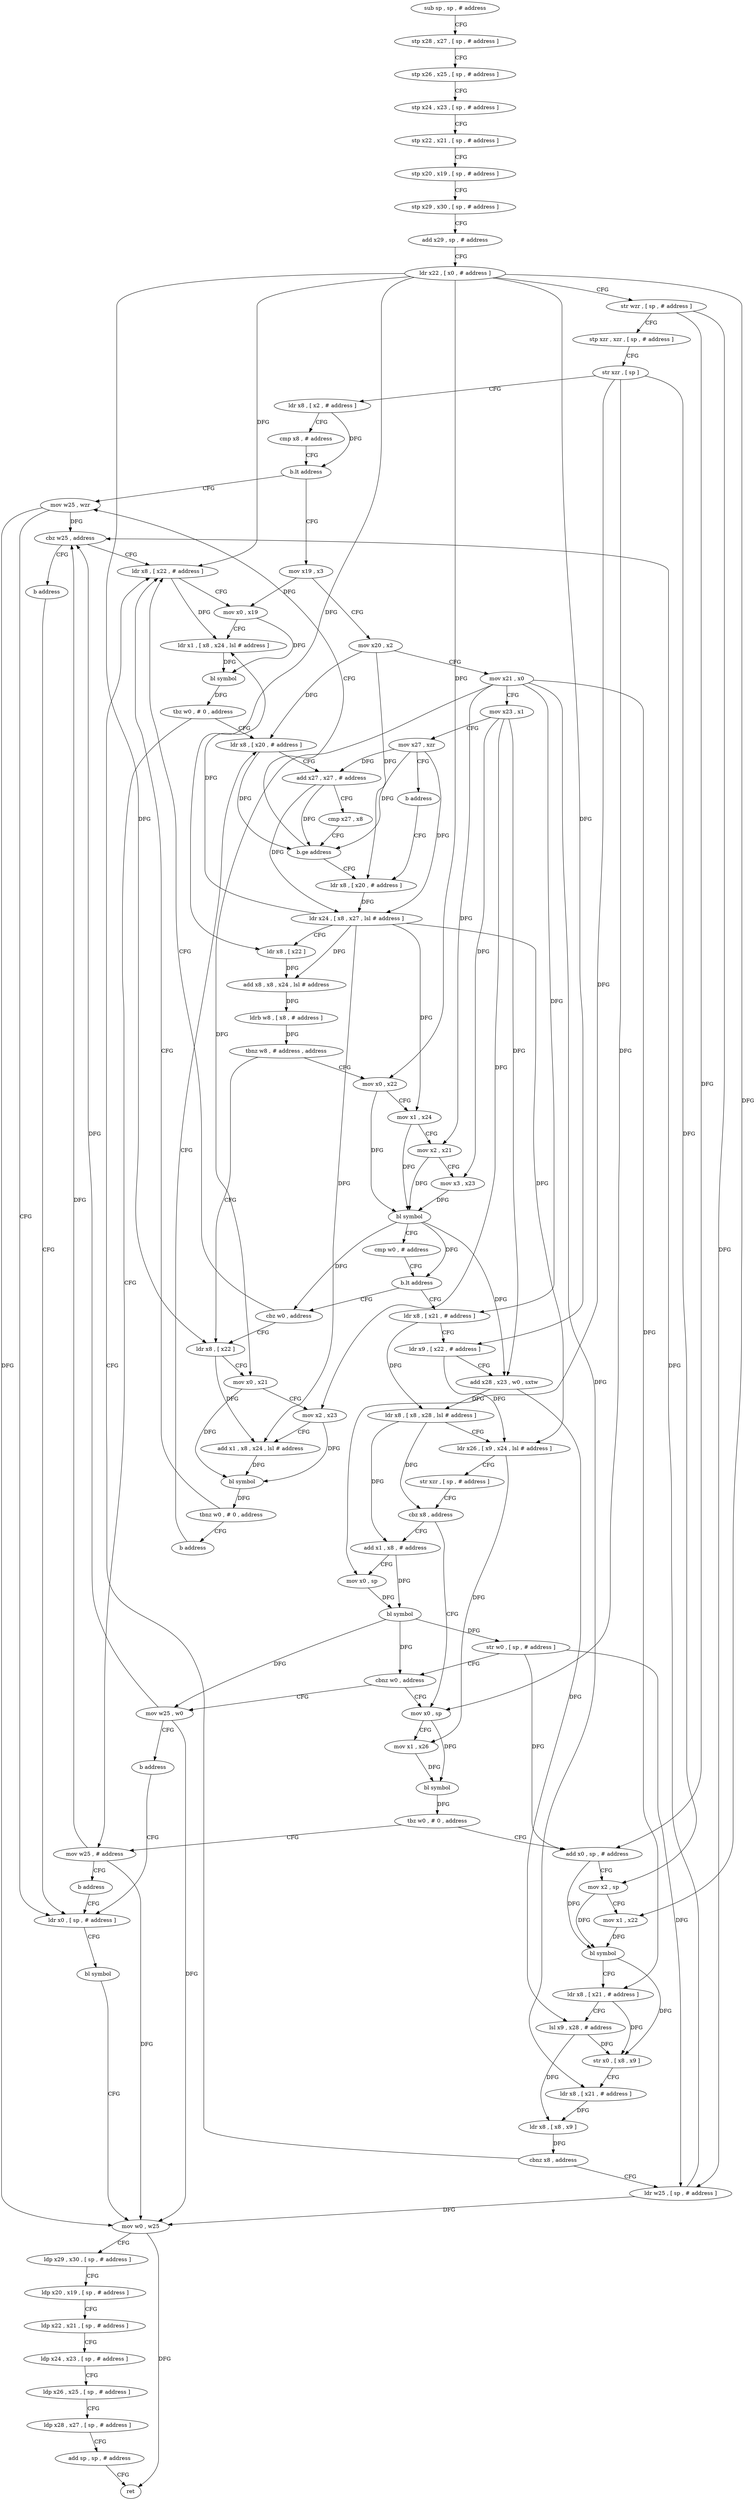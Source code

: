digraph "func" {
"4253656" [label = "sub sp , sp , # address" ]
"4253660" [label = "stp x28 , x27 , [ sp , # address ]" ]
"4253664" [label = "stp x26 , x25 , [ sp , # address ]" ]
"4253668" [label = "stp x24 , x23 , [ sp , # address ]" ]
"4253672" [label = "stp x22 , x21 , [ sp , # address ]" ]
"4253676" [label = "stp x20 , x19 , [ sp , # address ]" ]
"4253680" [label = "stp x29 , x30 , [ sp , # address ]" ]
"4253684" [label = "add x29 , sp , # address" ]
"4253688" [label = "ldr x22 , [ x0 , # address ]" ]
"4253692" [label = "str wzr , [ sp , # address ]" ]
"4253696" [label = "stp xzr , xzr , [ sp , # address ]" ]
"4253700" [label = "str xzr , [ sp ]" ]
"4253704" [label = "ldr x8 , [ x2 , # address ]" ]
"4253708" [label = "cmp x8 , # address" ]
"4253712" [label = "b.lt address" ]
"4253976" [label = "mov w25 , wzr" ]
"4253716" [label = "mov x19 , x3" ]
"4253980" [label = "ldr x0 , [ sp , # address ]" ]
"4253720" [label = "mov x20 , x2" ]
"4253724" [label = "mov x21 , x0" ]
"4253728" [label = "mov x23 , x1" ]
"4253732" [label = "mov x27 , xzr" ]
"4253736" [label = "b address" ]
"4253780" [label = "ldr x8 , [ x20 , # address ]" ]
"4253784" [label = "ldr x24 , [ x8 , x27 , lsl # address ]" ]
"4253788" [label = "ldr x8 , [ x22 ]" ]
"4253792" [label = "add x8 , x8 , x24 , lsl # address" ]
"4253796" [label = "ldrb w8 , [ x8 , # address ]" ]
"4253800" [label = "tbnz w8 , # address , address" ]
"4253832" [label = "mov x0 , x22" ]
"4253804" [label = "ldr x8 , [ x22 ]" ]
"4253836" [label = "mov x1 , x24" ]
"4253840" [label = "mov x2 , x21" ]
"4253844" [label = "mov x3 , x23" ]
"4253848" [label = "bl symbol" ]
"4253852" [label = "cmp w0 , # address" ]
"4253856" [label = "b.lt address" ]
"4253740" [label = "cbz w0 , address" ]
"4253860" [label = "ldr x8 , [ x21 , # address ]" ]
"4253808" [label = "mov x0 , x21" ]
"4253812" [label = "mov x2 , x23" ]
"4253816" [label = "add x1 , x8 , x24 , lsl # address" ]
"4253820" [label = "bl symbol" ]
"4253824" [label = "tbnz w0 , # 0 , address" ]
"4253744" [label = "ldr x8 , [ x22 , # address ]" ]
"4253828" [label = "b address" ]
"4253864" [label = "ldr x9 , [ x22 , # address ]" ]
"4253868" [label = "add x28 , x23 , w0 , sxtw" ]
"4253872" [label = "ldr x8 , [ x8 , x28 , lsl # address ]" ]
"4253876" [label = "ldr x26 , [ x9 , x24 , lsl # address ]" ]
"4253880" [label = "str xzr , [ sp , # address ]" ]
"4253884" [label = "cbz x8 , address" ]
"4253908" [label = "mov x0 , sp" ]
"4253888" [label = "add x1 , x8 , # address" ]
"4253748" [label = "mov x0 , x19" ]
"4253752" [label = "ldr x1 , [ x8 , x24 , lsl # address ]" ]
"4253756" [label = "bl symbol" ]
"4253760" [label = "tbz w0 , # 0 , address" ]
"4254024" [label = "mov w25 , # address" ]
"4253764" [label = "ldr x8 , [ x20 , # address ]" ]
"4253912" [label = "mov x1 , x26" ]
"4253916" [label = "bl symbol" ]
"4253920" [label = "tbz w0 , # 0 , address" ]
"4253924" [label = "add x0 , sp , # address" ]
"4253892" [label = "mov x0 , sp" ]
"4253896" [label = "bl symbol" ]
"4253900" [label = "str w0 , [ sp , # address ]" ]
"4253904" [label = "cbnz w0 , address" ]
"4254032" [label = "mov w25 , w0" ]
"4254028" [label = "b address" ]
"4253768" [label = "add x27 , x27 , # address" ]
"4253772" [label = "cmp x27 , x8" ]
"4253776" [label = "b.ge address" ]
"4253928" [label = "mov x2 , sp" ]
"4253932" [label = "mov x1 , x22" ]
"4253936" [label = "bl symbol" ]
"4253940" [label = "ldr x8 , [ x21 , # address ]" ]
"4253944" [label = "lsl x9 , x28 , # address" ]
"4253948" [label = "str x0 , [ x8 , x9 ]" ]
"4253952" [label = "ldr x8 , [ x21 , # address ]" ]
"4253956" [label = "ldr x8 , [ x8 , x9 ]" ]
"4253960" [label = "cbnz x8 , address" ]
"4253964" [label = "ldr w25 , [ sp , # address ]" ]
"4254036" [label = "b address" ]
"4253984" [label = "bl symbol" ]
"4253988" [label = "mov w0 , w25" ]
"4253992" [label = "ldp x29 , x30 , [ sp , # address ]" ]
"4253996" [label = "ldp x20 , x19 , [ sp , # address ]" ]
"4254000" [label = "ldp x22 , x21 , [ sp , # address ]" ]
"4254004" [label = "ldp x24 , x23 , [ sp , # address ]" ]
"4254008" [label = "ldp x26 , x25 , [ sp , # address ]" ]
"4254012" [label = "ldp x28 , x27 , [ sp , # address ]" ]
"4254016" [label = "add sp , sp , # address" ]
"4254020" [label = "ret" ]
"4253968" [label = "cbz w25 , address" ]
"4253972" [label = "b address" ]
"4253656" -> "4253660" [ label = "CFG" ]
"4253660" -> "4253664" [ label = "CFG" ]
"4253664" -> "4253668" [ label = "CFG" ]
"4253668" -> "4253672" [ label = "CFG" ]
"4253672" -> "4253676" [ label = "CFG" ]
"4253676" -> "4253680" [ label = "CFG" ]
"4253680" -> "4253684" [ label = "CFG" ]
"4253684" -> "4253688" [ label = "CFG" ]
"4253688" -> "4253692" [ label = "CFG" ]
"4253688" -> "4253788" [ label = "DFG" ]
"4253688" -> "4253832" [ label = "DFG" ]
"4253688" -> "4253804" [ label = "DFG" ]
"4253688" -> "4253864" [ label = "DFG" ]
"4253688" -> "4253744" [ label = "DFG" ]
"4253688" -> "4253932" [ label = "DFG" ]
"4253692" -> "4253696" [ label = "CFG" ]
"4253692" -> "4253964" [ label = "DFG" ]
"4253692" -> "4253924" [ label = "DFG" ]
"4253696" -> "4253700" [ label = "CFG" ]
"4253700" -> "4253704" [ label = "CFG" ]
"4253700" -> "4253908" [ label = "DFG" ]
"4253700" -> "4253892" [ label = "DFG" ]
"4253700" -> "4253928" [ label = "DFG" ]
"4253704" -> "4253708" [ label = "CFG" ]
"4253704" -> "4253712" [ label = "DFG" ]
"4253708" -> "4253712" [ label = "CFG" ]
"4253712" -> "4253976" [ label = "CFG" ]
"4253712" -> "4253716" [ label = "CFG" ]
"4253976" -> "4253980" [ label = "CFG" ]
"4253976" -> "4253988" [ label = "DFG" ]
"4253976" -> "4253968" [ label = "DFG" ]
"4253716" -> "4253720" [ label = "CFG" ]
"4253716" -> "4253748" [ label = "DFG" ]
"4253980" -> "4253984" [ label = "CFG" ]
"4253720" -> "4253724" [ label = "CFG" ]
"4253720" -> "4253780" [ label = "DFG" ]
"4253720" -> "4253764" [ label = "DFG" ]
"4253724" -> "4253728" [ label = "CFG" ]
"4253724" -> "4253840" [ label = "DFG" ]
"4253724" -> "4253808" [ label = "DFG" ]
"4253724" -> "4253860" [ label = "DFG" ]
"4253724" -> "4253940" [ label = "DFG" ]
"4253724" -> "4253952" [ label = "DFG" ]
"4253728" -> "4253732" [ label = "CFG" ]
"4253728" -> "4253844" [ label = "DFG" ]
"4253728" -> "4253812" [ label = "DFG" ]
"4253728" -> "4253868" [ label = "DFG" ]
"4253732" -> "4253736" [ label = "CFG" ]
"4253732" -> "4253784" [ label = "DFG" ]
"4253732" -> "4253768" [ label = "DFG" ]
"4253732" -> "4253776" [ label = "DFG" ]
"4253736" -> "4253780" [ label = "CFG" ]
"4253780" -> "4253784" [ label = "DFG" ]
"4253784" -> "4253788" [ label = "CFG" ]
"4253784" -> "4253792" [ label = "DFG" ]
"4253784" -> "4253836" [ label = "DFG" ]
"4253784" -> "4253816" [ label = "DFG" ]
"4253784" -> "4253876" [ label = "DFG" ]
"4253784" -> "4253752" [ label = "DFG" ]
"4253788" -> "4253792" [ label = "DFG" ]
"4253792" -> "4253796" [ label = "DFG" ]
"4253796" -> "4253800" [ label = "DFG" ]
"4253800" -> "4253832" [ label = "CFG" ]
"4253800" -> "4253804" [ label = "CFG" ]
"4253832" -> "4253836" [ label = "CFG" ]
"4253832" -> "4253848" [ label = "DFG" ]
"4253804" -> "4253808" [ label = "CFG" ]
"4253804" -> "4253816" [ label = "DFG" ]
"4253836" -> "4253840" [ label = "CFG" ]
"4253836" -> "4253848" [ label = "DFG" ]
"4253840" -> "4253844" [ label = "CFG" ]
"4253840" -> "4253848" [ label = "DFG" ]
"4253844" -> "4253848" [ label = "DFG" ]
"4253848" -> "4253852" [ label = "CFG" ]
"4253848" -> "4253856" [ label = "DFG" ]
"4253848" -> "4253740" [ label = "DFG" ]
"4253848" -> "4253868" [ label = "DFG" ]
"4253852" -> "4253856" [ label = "CFG" ]
"4253856" -> "4253740" [ label = "CFG" ]
"4253856" -> "4253860" [ label = "CFG" ]
"4253740" -> "4253804" [ label = "CFG" ]
"4253740" -> "4253744" [ label = "CFG" ]
"4253860" -> "4253864" [ label = "CFG" ]
"4253860" -> "4253872" [ label = "DFG" ]
"4253808" -> "4253812" [ label = "CFG" ]
"4253808" -> "4253820" [ label = "DFG" ]
"4253812" -> "4253816" [ label = "CFG" ]
"4253812" -> "4253820" [ label = "DFG" ]
"4253816" -> "4253820" [ label = "DFG" ]
"4253820" -> "4253824" [ label = "DFG" ]
"4253824" -> "4253744" [ label = "CFG" ]
"4253824" -> "4253828" [ label = "CFG" ]
"4253744" -> "4253748" [ label = "CFG" ]
"4253744" -> "4253752" [ label = "DFG" ]
"4253828" -> "4253764" [ label = "CFG" ]
"4253864" -> "4253868" [ label = "CFG" ]
"4253864" -> "4253876" [ label = "DFG" ]
"4253868" -> "4253872" [ label = "DFG" ]
"4253868" -> "4253944" [ label = "DFG" ]
"4253872" -> "4253876" [ label = "CFG" ]
"4253872" -> "4253884" [ label = "DFG" ]
"4253872" -> "4253888" [ label = "DFG" ]
"4253876" -> "4253880" [ label = "CFG" ]
"4253876" -> "4253912" [ label = "DFG" ]
"4253880" -> "4253884" [ label = "CFG" ]
"4253884" -> "4253908" [ label = "CFG" ]
"4253884" -> "4253888" [ label = "CFG" ]
"4253908" -> "4253912" [ label = "CFG" ]
"4253908" -> "4253916" [ label = "DFG" ]
"4253888" -> "4253892" [ label = "CFG" ]
"4253888" -> "4253896" [ label = "DFG" ]
"4253748" -> "4253752" [ label = "CFG" ]
"4253748" -> "4253756" [ label = "DFG" ]
"4253752" -> "4253756" [ label = "DFG" ]
"4253756" -> "4253760" [ label = "DFG" ]
"4253760" -> "4254024" [ label = "CFG" ]
"4253760" -> "4253764" [ label = "CFG" ]
"4254024" -> "4254028" [ label = "CFG" ]
"4254024" -> "4253988" [ label = "DFG" ]
"4254024" -> "4253968" [ label = "DFG" ]
"4253764" -> "4253768" [ label = "CFG" ]
"4253764" -> "4253776" [ label = "DFG" ]
"4253912" -> "4253916" [ label = "DFG" ]
"4253916" -> "4253920" [ label = "DFG" ]
"4253920" -> "4254024" [ label = "CFG" ]
"4253920" -> "4253924" [ label = "CFG" ]
"4253924" -> "4253928" [ label = "CFG" ]
"4253924" -> "4253936" [ label = "DFG" ]
"4253892" -> "4253896" [ label = "DFG" ]
"4253896" -> "4253900" [ label = "DFG" ]
"4253896" -> "4253904" [ label = "DFG" ]
"4253896" -> "4254032" [ label = "DFG" ]
"4253900" -> "4253904" [ label = "CFG" ]
"4253900" -> "4253964" [ label = "DFG" ]
"4253900" -> "4253924" [ label = "DFG" ]
"4253904" -> "4254032" [ label = "CFG" ]
"4253904" -> "4253908" [ label = "CFG" ]
"4254032" -> "4254036" [ label = "CFG" ]
"4254032" -> "4253988" [ label = "DFG" ]
"4254032" -> "4253968" [ label = "DFG" ]
"4254028" -> "4253980" [ label = "CFG" ]
"4253768" -> "4253772" [ label = "CFG" ]
"4253768" -> "4253784" [ label = "DFG" ]
"4253768" -> "4253776" [ label = "DFG" ]
"4253772" -> "4253776" [ label = "CFG" ]
"4253776" -> "4253976" [ label = "CFG" ]
"4253776" -> "4253780" [ label = "CFG" ]
"4253928" -> "4253932" [ label = "CFG" ]
"4253928" -> "4253936" [ label = "DFG" ]
"4253932" -> "4253936" [ label = "DFG" ]
"4253936" -> "4253940" [ label = "CFG" ]
"4253936" -> "4253948" [ label = "DFG" ]
"4253940" -> "4253944" [ label = "CFG" ]
"4253940" -> "4253948" [ label = "DFG" ]
"4253944" -> "4253948" [ label = "DFG" ]
"4253944" -> "4253956" [ label = "DFG" ]
"4253948" -> "4253952" [ label = "CFG" ]
"4253952" -> "4253956" [ label = "DFG" ]
"4253956" -> "4253960" [ label = "DFG" ]
"4253960" -> "4253744" [ label = "CFG" ]
"4253960" -> "4253964" [ label = "CFG" ]
"4253964" -> "4253968" [ label = "DFG" ]
"4253964" -> "4253988" [ label = "DFG" ]
"4254036" -> "4253980" [ label = "CFG" ]
"4253984" -> "4253988" [ label = "CFG" ]
"4253988" -> "4253992" [ label = "CFG" ]
"4253988" -> "4254020" [ label = "DFG" ]
"4253992" -> "4253996" [ label = "CFG" ]
"4253996" -> "4254000" [ label = "CFG" ]
"4254000" -> "4254004" [ label = "CFG" ]
"4254004" -> "4254008" [ label = "CFG" ]
"4254008" -> "4254012" [ label = "CFG" ]
"4254012" -> "4254016" [ label = "CFG" ]
"4254016" -> "4254020" [ label = "CFG" ]
"4253968" -> "4253744" [ label = "CFG" ]
"4253968" -> "4253972" [ label = "CFG" ]
"4253972" -> "4253980" [ label = "CFG" ]
}
